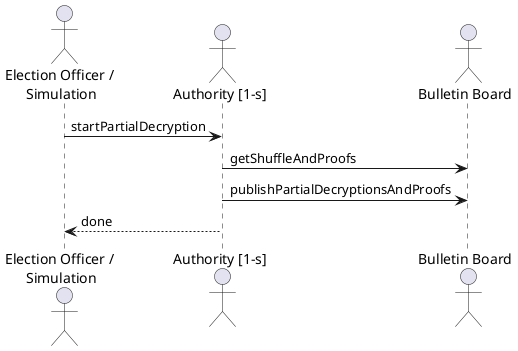 @startuml
actor "Election Officer / \nSimulation" as eo
actor "Authority [1-s]" as auth
actor "Bulletin Board" as bb

eo -> auth : startPartialDecryption
auth -> bb : getShuffleAndProofs
auth -> bb : publishPartialDecryptionsAndProofs
auth --> eo : done

@enduml